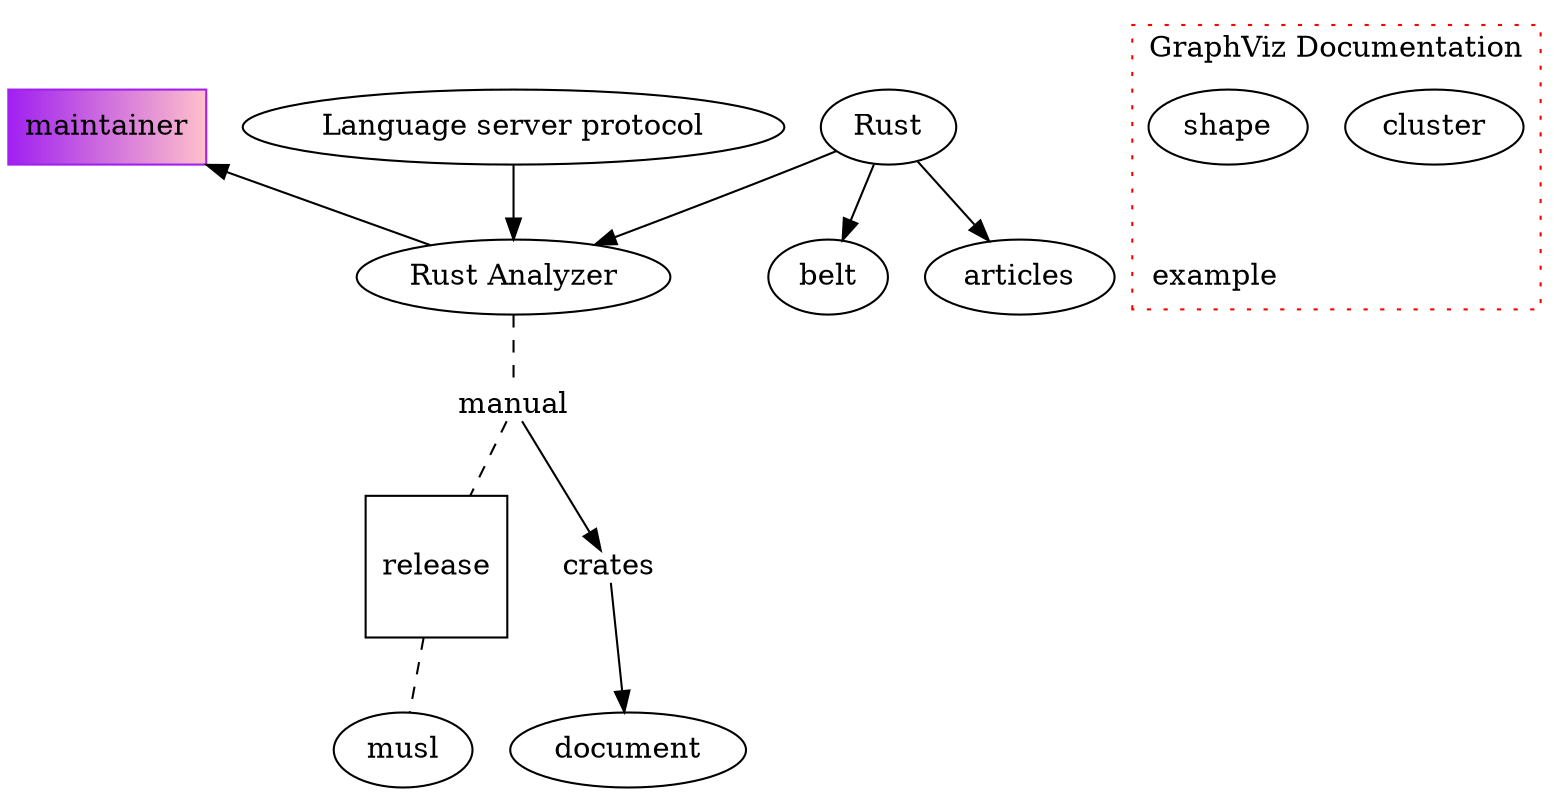 digraph {
    graph [style = dotted;];
    subgraph {
        // people
        node [shape = rect; color = "purple:pink"; style = filled;];
        maintainer [URL = "https://github.com/matklad";];
    }
    subgraph document {
        node [color = blue; style = filled;];
    }
    rust_analyzer [label = "Rust Analyzer";URL = "https://rust-analyzer.github.io/";];
    lsp [label = "Language server protocol";URL = "https://microsoft.github.io/language-server-protocol/";];
    rust [label = "Rust";URL = "https://www.rust-lang.org/";];
    belt [URL = "https://plv.mpi-sws.org/rustbelt/";];
    articles [URL = "https://alastairreid.github.io/RelatedWork/notes/rust-language/";];
    release [URL = "https://github.com/rust-lang/rust-analyzer/releases";shape = square;];
    musl [URL = "https://www.musl-libc.org/";];
    ra_ap_rust_analyzer_documentation [label = "document";];
    rust -> rust_analyzer;
    lsp -> rust_analyzer;
    
    manual [shape = plain;URL = "https://rust-analyzer.github.io/manual.html#toolchain";];
    crates [shape = plain;URL = "https://rust-analyzer.github.io/manual.html#crates";];
    manual -> crates;
    crates -> ra_ap_rust_analyzer_documentation;
    rust_analyzer -> manual -> release [style = dashed; dir = none;];
    maintainer -> rust_analyzer [dir = back;];
    rust -> articles;
    rust -> belt;
    release -> musl [style = dashed; dir = none;];
    
    
    subgraph cluster_graphviz {
        color=red;
        // TODO: make link abailable to the whole subgraph not just to the label.
        URL = "https://graphviz.gitlab.io/doc/info/lang.html";
        label = "GraphViz Documentation";
        graph [style = dotted;];
        cluster [URL = "https://graphviz.gitlab.io/doc/info/lang.html#subgraphs-and-clusters";];
        shape [URL = "https://graphviz.org/doc/info/shapes.html";];
        subgraph {
            node [shape = plain;];
            rank = sink;
            example [URL = "https://observablehq.com/@brianstringfellow/graphvis-subgraph-table-label";];
        }
    }
}